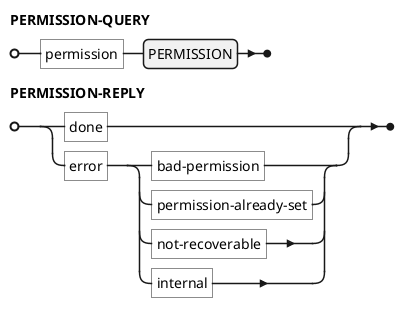 @startebnf

PERMISSION-QUERY = "permission", PERMISSION;

PERMISSION-REPLY = "done"
                 | "error", ( "bad-permission"
                            | "permission-already-set"
                            | "not-recoverable"
                            | "internal" );

@endebnf
